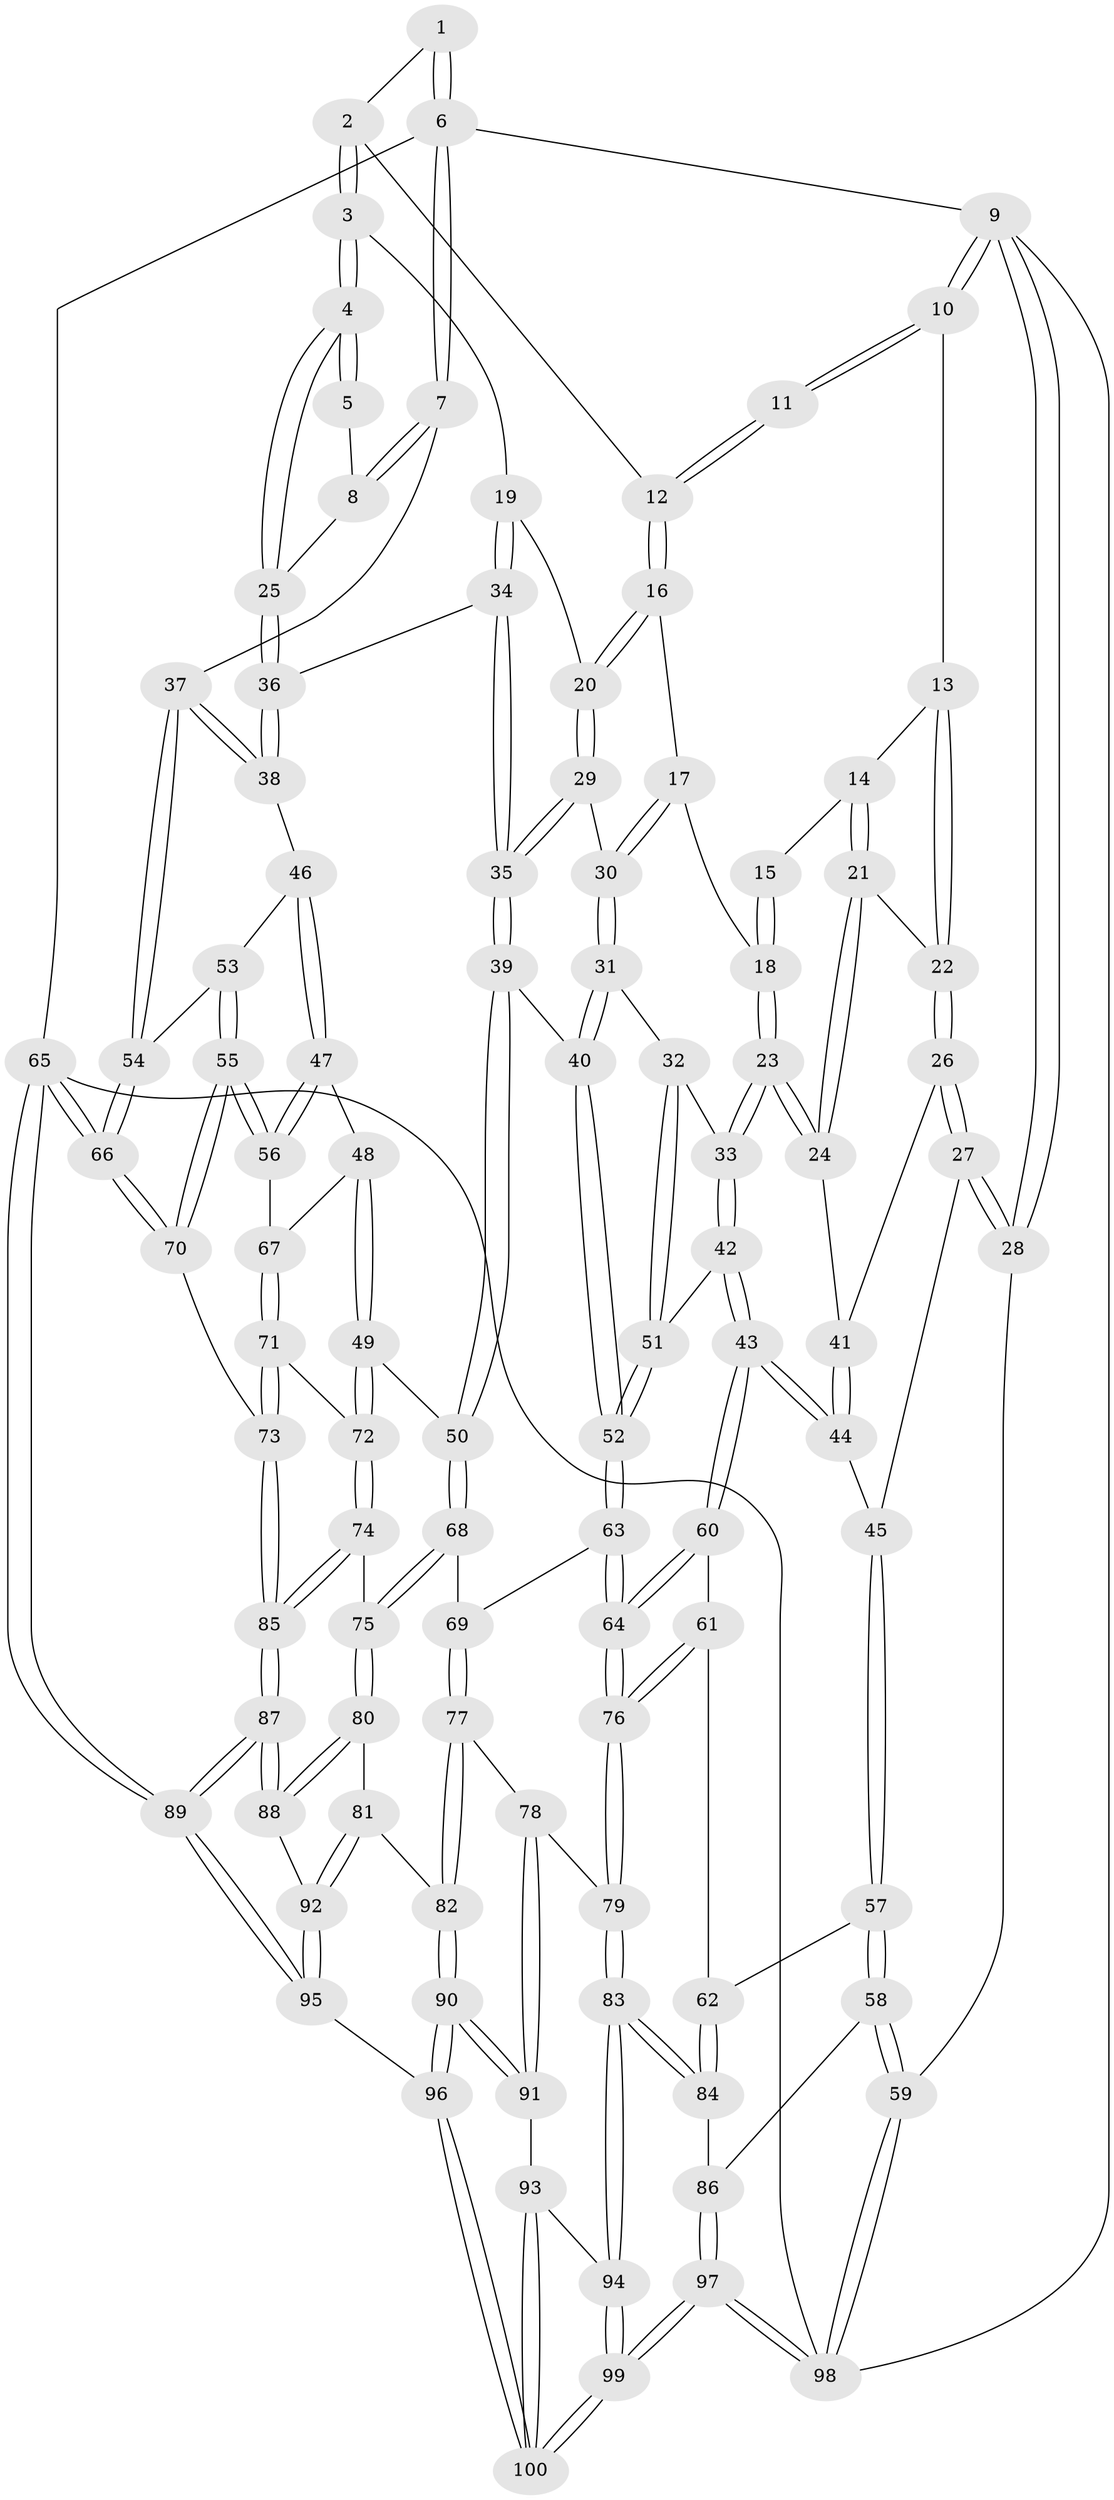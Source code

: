 // Generated by graph-tools (version 1.1) at 2025/16/03/09/25 04:16:48]
// undirected, 100 vertices, 247 edges
graph export_dot {
graph [start="1"]
  node [color=gray90,style=filled];
  1 [pos="+0.8040346785035403+0"];
  2 [pos="+0.48020856755352964+0"];
  3 [pos="+0.7195702607792344+0.15492373967205347"];
  4 [pos="+0.7250010425514914+0.15740496243027638"];
  5 [pos="+0.8008931269694206+0.048205908659999616"];
  6 [pos="+1+0"];
  7 [pos="+1+0"];
  8 [pos="+1+0.04043574630976269"];
  9 [pos="+0+0"];
  10 [pos="+0+0"];
  11 [pos="+0.4272844483772396+0"];
  12 [pos="+0.4474195611681524+0"];
  13 [pos="+0.11836325094480502+0.07428992326303935"];
  14 [pos="+0.24426077234056+0.0663630266192217"];
  15 [pos="+0.4036590390312793+0"];
  16 [pos="+0.4887565328849607+0.14391484167105106"];
  17 [pos="+0.4189869282805849+0.2198935095554495"];
  18 [pos="+0.36168271034791505+0.21054610081066377"];
  19 [pos="+0.6258883243503428+0.20251904365633194"];
  20 [pos="+0.5384783379433222+0.21613261163374642"];
  21 [pos="+0.2389117097122915+0.11301119566023048"];
  22 [pos="+0.0017032538473626096+0.21786019920366678"];
  23 [pos="+0.27522470499895774+0.27294866655000444"];
  24 [pos="+0.23883274117234907+0.25381372122381646"];
  25 [pos="+0.7436612729115092+0.17764538103483865"];
  26 [pos="+0+0.24799531402505595"];
  27 [pos="+0+0.2594216613697917"];
  28 [pos="+0+0.26499144289950616"];
  29 [pos="+0.5373707767385064+0.2195840903207614"];
  30 [pos="+0.45769527166667656+0.3011552560500579"];
  31 [pos="+0.4447951659183362+0.35718212650291503"];
  32 [pos="+0.4182848661407132+0.3538576416736065"];
  33 [pos="+0.30220343216898754+0.31506165907116"];
  34 [pos="+0.5995495937843893+0.3568052068309971"];
  35 [pos="+0.5955547165722963+0.3595730551503954"];
  36 [pos="+0.7926666165047483+0.28565736218299326"];
  37 [pos="+1+0.1745281375312944"];
  38 [pos="+0.8128459770729629+0.303373750700331"];
  39 [pos="+0.5407251230559741+0.43812585114082936"];
  40 [pos="+0.5187025360043853+0.43751179780772975"];
  41 [pos="+0.17260999638935126+0.27279347765973455"];
  42 [pos="+0.2623854166269103+0.4484717041527741"];
  43 [pos="+0.2562597265972376+0.4540351288139441"];
  44 [pos="+0.16834994073425258+0.4368937688243701"];
  45 [pos="+0.13939004823656387+0.44981904630483194"];
  46 [pos="+0.8162167631214046+0.3810924446673613"];
  47 [pos="+0.8120041597623439+0.3909393470353955"];
  48 [pos="+0.7694886868447844+0.4626928795334984"];
  49 [pos="+0.7346419490892203+0.5054809910624268"];
  50 [pos="+0.6119561975734257+0.4974230154440662"];
  51 [pos="+0.3311893770481766+0.4586217040195941"];
  52 [pos="+0.4344102004005876+0.5259455376869229"];
  53 [pos="+0.9384832642079978+0.44271982043222247"];
  54 [pos="+1+0.31687941289875926"];
  55 [pos="+0.956305178444349+0.5458007366984177"];
  56 [pos="+0.9200407072077222+0.549850997557385"];
  57 [pos="+0.05980311498634094+0.6006742676035985"];
  58 [pos="+0.017793506901178167+0.6210073234609165"];
  59 [pos="+0+0.6445601190901535"];
  60 [pos="+0.2598612238732875+0.5373170733967749"];
  61 [pos="+0.1882546049219075+0.5974138744573385"];
  62 [pos="+0.1734709840574743+0.6026932889827563"];
  63 [pos="+0.432281389339775+0.5311325789302289"];
  64 [pos="+0.388962793769856+0.6032469968751658"];
  65 [pos="+1+1"];
  66 [pos="+1+0.6142327773394285"];
  67 [pos="+0.9113847877744081+0.5532957495524197"];
  68 [pos="+0.5966630307732024+0.5898149607444408"];
  69 [pos="+0.5557193554644183+0.6294065525536672"];
  70 [pos="+1+0.6029207703471119"];
  71 [pos="+0.8313378626480092+0.6144834607583489"];
  72 [pos="+0.764427712591239+0.5825862178892435"];
  73 [pos="+0.8780479879954181+0.7045060877447146"];
  74 [pos="+0.6940814828106193+0.6942054183189158"];
  75 [pos="+0.6866786534739875+0.699720375842263"];
  76 [pos="+0.39124253825992256+0.719146371071689"];
  77 [pos="+0.4838183004997555+0.7582440040833935"];
  78 [pos="+0.432660044441548+0.7510021940994872"];
  79 [pos="+0.39626780477550433+0.742394933167215"];
  80 [pos="+0.6601316505614614+0.7542478078810532"];
  81 [pos="+0.5770956714084389+0.7869790004847085"];
  82 [pos="+0.5312875219058186+0.7850051922534539"];
  83 [pos="+0.3365312902664293+0.7888568083550274"];
  84 [pos="+0.2709113577098345+0.7926219618573482"];
  85 [pos="+0.8715664723443123+0.7345289028693669"];
  86 [pos="+0.22019273073551496+0.8090606416273055"];
  87 [pos="+0.8869982096857484+0.872836822580656"];
  88 [pos="+0.7805476180281682+0.8469569073510341"];
  89 [pos="+1+1"];
  90 [pos="+0.5227723822359353+0.9759064069891557"];
  91 [pos="+0.45060894910096055+0.9411322397730835"];
  92 [pos="+0.656049183861578+0.9263331267081795"];
  93 [pos="+0.3764967225964803+0.939050667776837"];
  94 [pos="+0.3384686864093687+0.8170767672077822"];
  95 [pos="+0.6175396641878254+1"];
  96 [pos="+0.6010847247799681+1"];
  97 [pos="+0+1"];
  98 [pos="+0+1"];
  99 [pos="+0.11379789081803442+1"];
  100 [pos="+0.3166253390201003+1"];
  1 -- 2;
  1 -- 6;
  1 -- 6;
  2 -- 3;
  2 -- 3;
  2 -- 12;
  3 -- 4;
  3 -- 4;
  3 -- 19;
  4 -- 5;
  4 -- 5;
  4 -- 25;
  4 -- 25;
  5 -- 8;
  6 -- 7;
  6 -- 7;
  6 -- 9;
  6 -- 65;
  7 -- 8;
  7 -- 8;
  7 -- 37;
  8 -- 25;
  9 -- 10;
  9 -- 10;
  9 -- 28;
  9 -- 28;
  9 -- 98;
  10 -- 11;
  10 -- 11;
  10 -- 13;
  11 -- 12;
  11 -- 12;
  12 -- 16;
  12 -- 16;
  13 -- 14;
  13 -- 22;
  13 -- 22;
  14 -- 15;
  14 -- 21;
  14 -- 21;
  15 -- 18;
  15 -- 18;
  16 -- 17;
  16 -- 20;
  16 -- 20;
  17 -- 18;
  17 -- 30;
  17 -- 30;
  18 -- 23;
  18 -- 23;
  19 -- 20;
  19 -- 34;
  19 -- 34;
  20 -- 29;
  20 -- 29;
  21 -- 22;
  21 -- 24;
  21 -- 24;
  22 -- 26;
  22 -- 26;
  23 -- 24;
  23 -- 24;
  23 -- 33;
  23 -- 33;
  24 -- 41;
  25 -- 36;
  25 -- 36;
  26 -- 27;
  26 -- 27;
  26 -- 41;
  27 -- 28;
  27 -- 28;
  27 -- 45;
  28 -- 59;
  29 -- 30;
  29 -- 35;
  29 -- 35;
  30 -- 31;
  30 -- 31;
  31 -- 32;
  31 -- 40;
  31 -- 40;
  32 -- 33;
  32 -- 51;
  32 -- 51;
  33 -- 42;
  33 -- 42;
  34 -- 35;
  34 -- 35;
  34 -- 36;
  35 -- 39;
  35 -- 39;
  36 -- 38;
  36 -- 38;
  37 -- 38;
  37 -- 38;
  37 -- 54;
  37 -- 54;
  38 -- 46;
  39 -- 40;
  39 -- 50;
  39 -- 50;
  40 -- 52;
  40 -- 52;
  41 -- 44;
  41 -- 44;
  42 -- 43;
  42 -- 43;
  42 -- 51;
  43 -- 44;
  43 -- 44;
  43 -- 60;
  43 -- 60;
  44 -- 45;
  45 -- 57;
  45 -- 57;
  46 -- 47;
  46 -- 47;
  46 -- 53;
  47 -- 48;
  47 -- 56;
  47 -- 56;
  48 -- 49;
  48 -- 49;
  48 -- 67;
  49 -- 50;
  49 -- 72;
  49 -- 72;
  50 -- 68;
  50 -- 68;
  51 -- 52;
  51 -- 52;
  52 -- 63;
  52 -- 63;
  53 -- 54;
  53 -- 55;
  53 -- 55;
  54 -- 66;
  54 -- 66;
  55 -- 56;
  55 -- 56;
  55 -- 70;
  55 -- 70;
  56 -- 67;
  57 -- 58;
  57 -- 58;
  57 -- 62;
  58 -- 59;
  58 -- 59;
  58 -- 86;
  59 -- 98;
  59 -- 98;
  60 -- 61;
  60 -- 64;
  60 -- 64;
  61 -- 62;
  61 -- 76;
  61 -- 76;
  62 -- 84;
  62 -- 84;
  63 -- 64;
  63 -- 64;
  63 -- 69;
  64 -- 76;
  64 -- 76;
  65 -- 66;
  65 -- 66;
  65 -- 89;
  65 -- 89;
  65 -- 98;
  66 -- 70;
  66 -- 70;
  67 -- 71;
  67 -- 71;
  68 -- 69;
  68 -- 75;
  68 -- 75;
  69 -- 77;
  69 -- 77;
  70 -- 73;
  71 -- 72;
  71 -- 73;
  71 -- 73;
  72 -- 74;
  72 -- 74;
  73 -- 85;
  73 -- 85;
  74 -- 75;
  74 -- 85;
  74 -- 85;
  75 -- 80;
  75 -- 80;
  76 -- 79;
  76 -- 79;
  77 -- 78;
  77 -- 82;
  77 -- 82;
  78 -- 79;
  78 -- 91;
  78 -- 91;
  79 -- 83;
  79 -- 83;
  80 -- 81;
  80 -- 88;
  80 -- 88;
  81 -- 82;
  81 -- 92;
  81 -- 92;
  82 -- 90;
  82 -- 90;
  83 -- 84;
  83 -- 84;
  83 -- 94;
  83 -- 94;
  84 -- 86;
  85 -- 87;
  85 -- 87;
  86 -- 97;
  86 -- 97;
  87 -- 88;
  87 -- 88;
  87 -- 89;
  87 -- 89;
  88 -- 92;
  89 -- 95;
  89 -- 95;
  90 -- 91;
  90 -- 91;
  90 -- 96;
  90 -- 96;
  91 -- 93;
  92 -- 95;
  92 -- 95;
  93 -- 94;
  93 -- 100;
  93 -- 100;
  94 -- 99;
  94 -- 99;
  95 -- 96;
  96 -- 100;
  96 -- 100;
  97 -- 98;
  97 -- 98;
  97 -- 99;
  97 -- 99;
  99 -- 100;
  99 -- 100;
}
